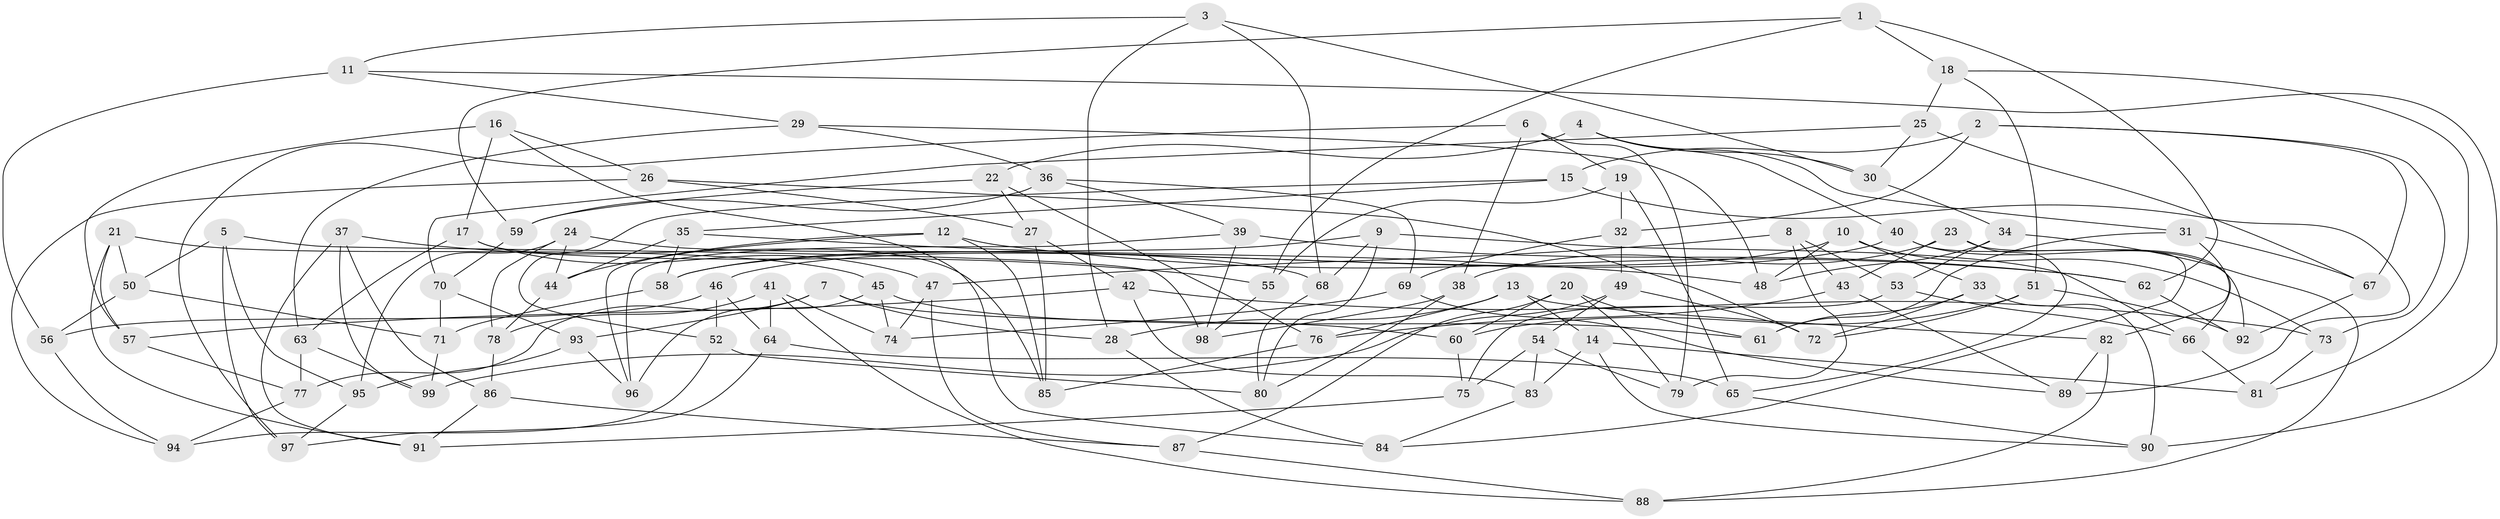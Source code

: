 // Generated by graph-tools (version 1.1) at 2025/38/03/09/25 02:38:02]
// undirected, 99 vertices, 198 edges
graph export_dot {
graph [start="1"]
  node [color=gray90,style=filled];
  1;
  2;
  3;
  4;
  5;
  6;
  7;
  8;
  9;
  10;
  11;
  12;
  13;
  14;
  15;
  16;
  17;
  18;
  19;
  20;
  21;
  22;
  23;
  24;
  25;
  26;
  27;
  28;
  29;
  30;
  31;
  32;
  33;
  34;
  35;
  36;
  37;
  38;
  39;
  40;
  41;
  42;
  43;
  44;
  45;
  46;
  47;
  48;
  49;
  50;
  51;
  52;
  53;
  54;
  55;
  56;
  57;
  58;
  59;
  60;
  61;
  62;
  63;
  64;
  65;
  66;
  67;
  68;
  69;
  70;
  71;
  72;
  73;
  74;
  75;
  76;
  77;
  78;
  79;
  80;
  81;
  82;
  83;
  84;
  85;
  86;
  87;
  88;
  89;
  90;
  91;
  92;
  93;
  94;
  95;
  96;
  97;
  98;
  99;
  1 -- 18;
  1 -- 62;
  1 -- 59;
  1 -- 55;
  2 -- 32;
  2 -- 67;
  2 -- 73;
  2 -- 15;
  3 -- 11;
  3 -- 28;
  3 -- 30;
  3 -- 68;
  4 -- 30;
  4 -- 31;
  4 -- 40;
  4 -- 22;
  5 -- 97;
  5 -- 98;
  5 -- 50;
  5 -- 95;
  6 -- 38;
  6 -- 19;
  6 -- 97;
  6 -- 79;
  7 -- 93;
  7 -- 28;
  7 -- 60;
  7 -- 77;
  8 -- 53;
  8 -- 43;
  8 -- 79;
  8 -- 47;
  9 -- 58;
  9 -- 80;
  9 -- 68;
  9 -- 66;
  10 -- 46;
  10 -- 33;
  10 -- 73;
  10 -- 48;
  11 -- 90;
  11 -- 29;
  11 -- 56;
  12 -- 96;
  12 -- 44;
  12 -- 62;
  12 -- 85;
  13 -- 76;
  13 -- 14;
  13 -- 28;
  13 -- 82;
  14 -- 81;
  14 -- 90;
  14 -- 83;
  15 -- 52;
  15 -- 89;
  15 -- 35;
  16 -- 26;
  16 -- 84;
  16 -- 57;
  16 -- 17;
  17 -- 85;
  17 -- 63;
  17 -- 47;
  18 -- 25;
  18 -- 51;
  18 -- 81;
  19 -- 32;
  19 -- 55;
  19 -- 65;
  20 -- 79;
  20 -- 61;
  20 -- 60;
  20 -- 87;
  21 -- 45;
  21 -- 50;
  21 -- 57;
  21 -- 91;
  22 -- 76;
  22 -- 59;
  22 -- 27;
  23 -- 65;
  23 -- 38;
  23 -- 43;
  23 -- 66;
  24 -- 68;
  24 -- 78;
  24 -- 95;
  24 -- 44;
  25 -- 30;
  25 -- 70;
  25 -- 67;
  26 -- 94;
  26 -- 27;
  26 -- 72;
  27 -- 85;
  27 -- 42;
  28 -- 84;
  29 -- 36;
  29 -- 63;
  29 -- 48;
  30 -- 34;
  31 -- 61;
  31 -- 67;
  31 -- 82;
  32 -- 69;
  32 -- 49;
  33 -- 90;
  33 -- 72;
  33 -- 61;
  34 -- 53;
  34 -- 88;
  34 -- 48;
  35 -- 48;
  35 -- 58;
  35 -- 44;
  36 -- 59;
  36 -- 69;
  36 -- 39;
  37 -- 86;
  37 -- 91;
  37 -- 99;
  37 -- 55;
  38 -- 98;
  38 -- 80;
  39 -- 62;
  39 -- 98;
  39 -- 96;
  40 -- 58;
  40 -- 84;
  40 -- 92;
  41 -- 64;
  41 -- 74;
  41 -- 88;
  41 -- 78;
  42 -- 57;
  42 -- 73;
  42 -- 83;
  43 -- 76;
  43 -- 89;
  44 -- 78;
  45 -- 74;
  45 -- 96;
  45 -- 61;
  46 -- 64;
  46 -- 52;
  46 -- 56;
  47 -- 74;
  47 -- 87;
  49 -- 72;
  49 -- 54;
  49 -- 99;
  50 -- 56;
  50 -- 71;
  51 -- 72;
  51 -- 60;
  51 -- 92;
  52 -- 80;
  52 -- 94;
  53 -- 66;
  53 -- 75;
  54 -- 83;
  54 -- 75;
  54 -- 79;
  55 -- 98;
  56 -- 94;
  57 -- 77;
  58 -- 71;
  59 -- 70;
  60 -- 75;
  62 -- 92;
  63 -- 99;
  63 -- 77;
  64 -- 65;
  64 -- 97;
  65 -- 90;
  66 -- 81;
  67 -- 92;
  68 -- 80;
  69 -- 89;
  69 -- 74;
  70 -- 93;
  70 -- 71;
  71 -- 99;
  73 -- 81;
  75 -- 91;
  76 -- 85;
  77 -- 94;
  78 -- 86;
  82 -- 89;
  82 -- 88;
  83 -- 84;
  86 -- 91;
  86 -- 87;
  87 -- 88;
  93 -- 95;
  93 -- 96;
  95 -- 97;
}
